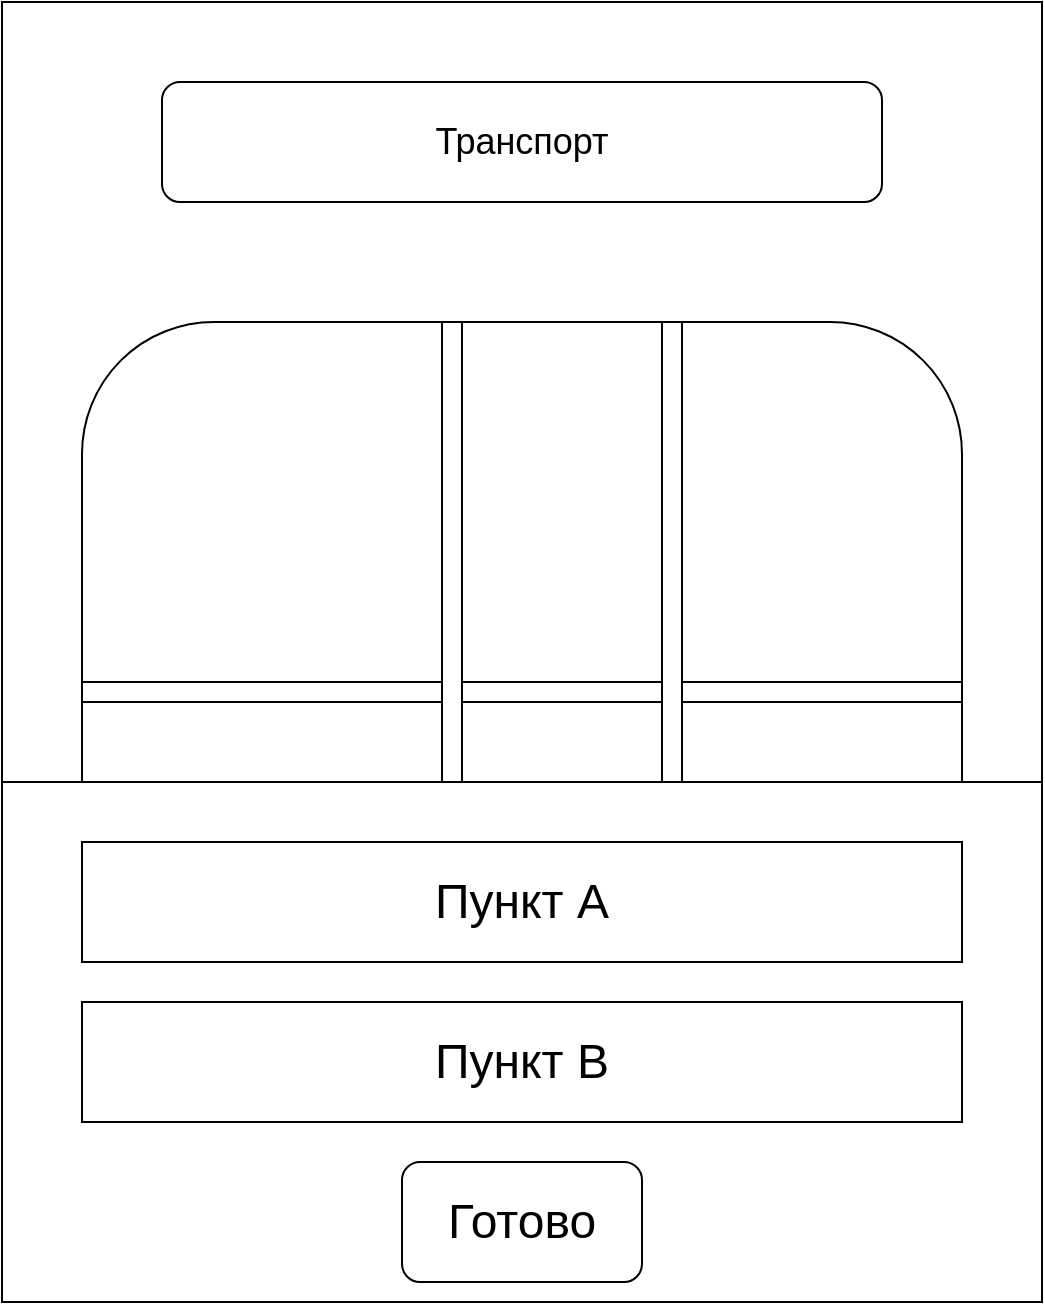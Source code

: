 <mxfile version="12.9.13" type="device"><diagram id="3f5_AKMUHSl0IT2rEvM6" name="Page-1"><mxGraphModel dx="1422" dy="789" grid="1" gridSize="10" guides="1" tooltips="1" connect="1" arrows="1" fold="1" page="1" pageScale="1" pageWidth="827" pageHeight="1169" math="0" shadow="0"><root><mxCell id="0"/><mxCell id="1" parent="0"/><mxCell id="kMmKIY0h6iWMr-wwKMxp-1" value="" style="rounded=0;whiteSpace=wrap;html=1;" vertex="1" parent="1"><mxGeometry x="130" y="80" width="520" height="650" as="geometry"/></mxCell><mxCell id="kMmKIY0h6iWMr-wwKMxp-2" value="" style="rounded=1;whiteSpace=wrap;html=1;" vertex="1" parent="1"><mxGeometry x="170" y="240" width="440" height="470" as="geometry"/></mxCell><mxCell id="kMmKIY0h6iWMr-wwKMxp-3" value="&lt;font style=&quot;font-size: 18px&quot;&gt;Транспорт&lt;/font&gt;" style="rounded=1;whiteSpace=wrap;html=1;" vertex="1" parent="1"><mxGeometry x="210" y="120" width="360" height="60" as="geometry"/></mxCell><mxCell id="kMmKIY0h6iWMr-wwKMxp-10" value="" style="rounded=0;whiteSpace=wrap;html=1;" vertex="1" parent="1"><mxGeometry x="170" y="420" width="440" height="10" as="geometry"/></mxCell><mxCell id="kMmKIY0h6iWMr-wwKMxp-11" value="" style="rounded=0;whiteSpace=wrap;html=1;" vertex="1" parent="1"><mxGeometry x="350" y="240" width="10" height="470" as="geometry"/></mxCell><mxCell id="kMmKIY0h6iWMr-wwKMxp-12" value="" style="rounded=0;whiteSpace=wrap;html=1;" vertex="1" parent="1"><mxGeometry x="460" y="240" width="10" height="470" as="geometry"/></mxCell><mxCell id="kMmKIY0h6iWMr-wwKMxp-14" value="" style="rounded=0;whiteSpace=wrap;html=1;" vertex="1" parent="1"><mxGeometry x="130" y="470" width="520" height="260" as="geometry"/></mxCell><mxCell id="kMmKIY0h6iWMr-wwKMxp-17" value="&lt;font style=&quot;font-size: 24px&quot;&gt;Готово&lt;/font&gt;" style="rounded=1;whiteSpace=wrap;html=1;" vertex="1" parent="1"><mxGeometry x="330" y="660" width="120" height="60" as="geometry"/></mxCell><mxCell id="kMmKIY0h6iWMr-wwKMxp-18" value="&lt;font style=&quot;font-size: 24px&quot;&gt;Пункт A&lt;/font&gt;" style="rounded=0;whiteSpace=wrap;html=1;" vertex="1" parent="1"><mxGeometry x="170" y="500" width="440" height="60" as="geometry"/></mxCell><mxCell id="kMmKIY0h6iWMr-wwKMxp-19" value="&lt;font style=&quot;font-size: 24px&quot;&gt;Пункт B&lt;/font&gt;" style="rounded=0;whiteSpace=wrap;html=1;" vertex="1" parent="1"><mxGeometry x="170" y="580" width="440" height="60" as="geometry"/></mxCell></root></mxGraphModel></diagram></mxfile>
